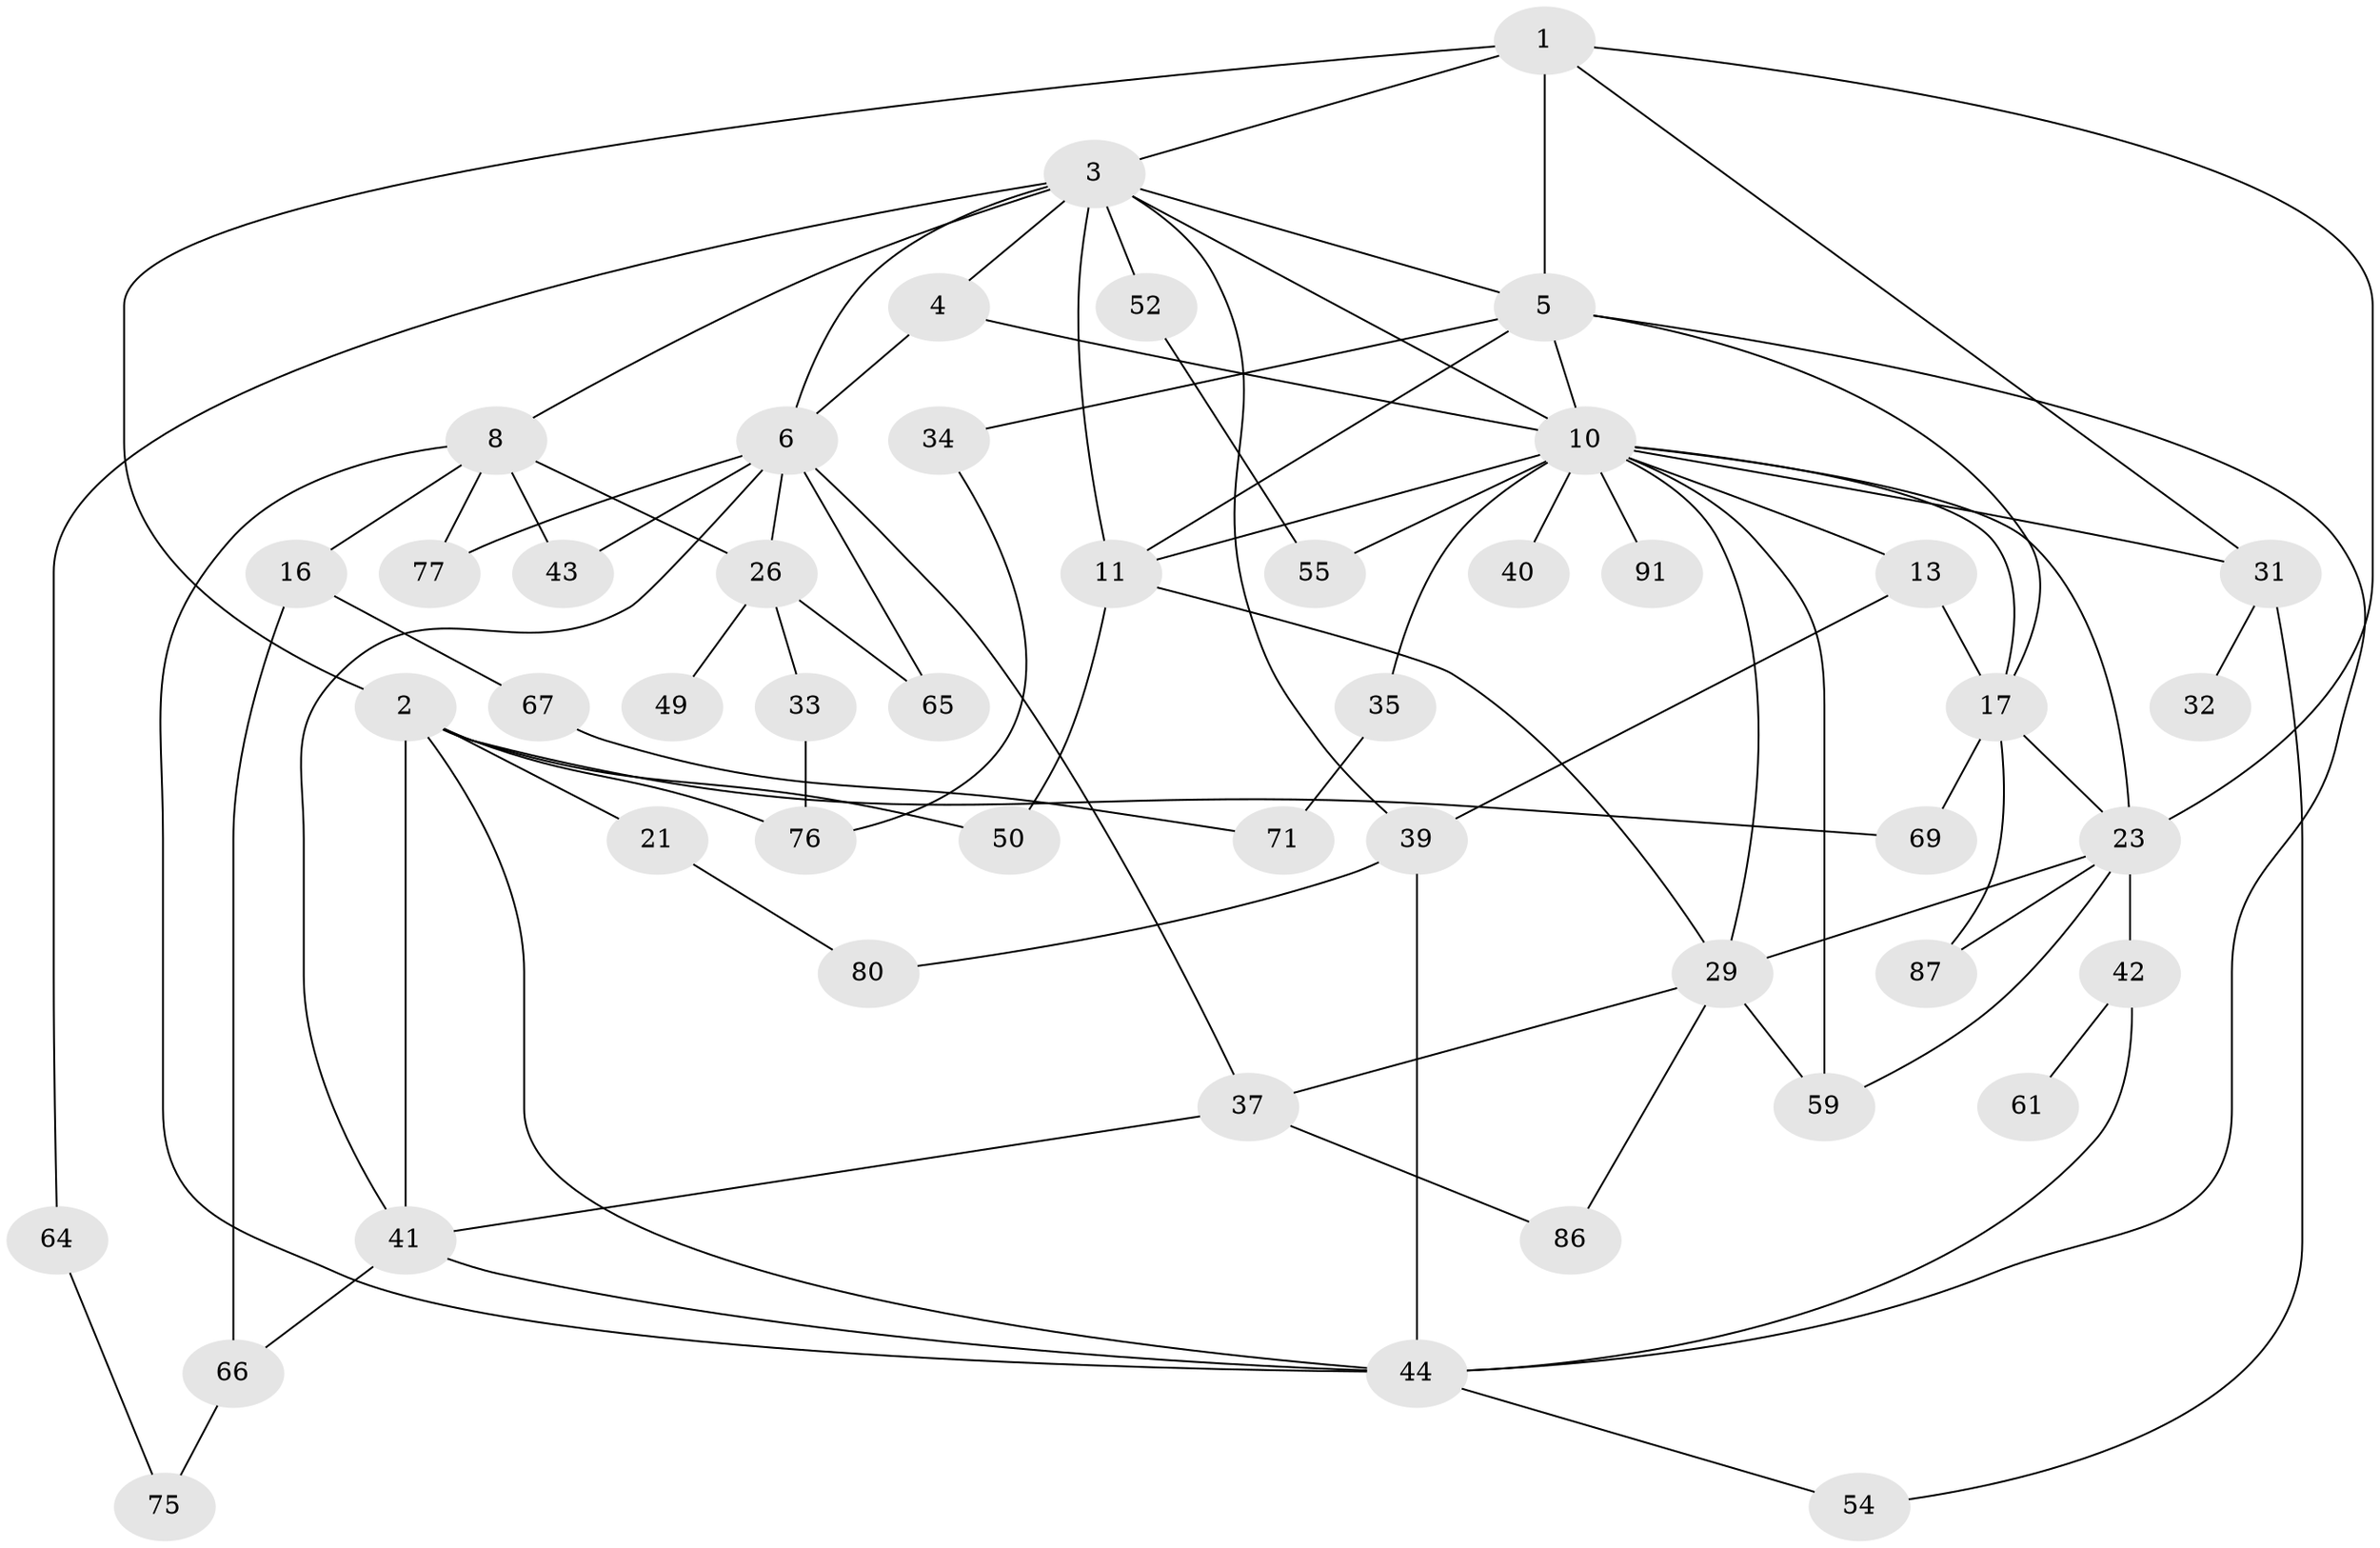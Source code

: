 // original degree distribution, {5: 0.09375, 6: 0.020833333333333332, 8: 0.010416666666666666, 4: 0.11458333333333333, 3: 0.2604166666666667, 9: 0.010416666666666666, 2: 0.3541666666666667, 1: 0.13541666666666666}
// Generated by graph-tools (version 1.1) at 2025/13/03/09/25 04:13:31]
// undirected, 48 vertices, 87 edges
graph export_dot {
graph [start="1"]
  node [color=gray90,style=filled];
  1 [super="+22+36"];
  2 [super="+45"];
  3 [super="+14+19"];
  4;
  5 [super="+12+20"];
  6 [super="+51+7"];
  8 [super="+25+9"];
  10 [super="+18+53+70+83+15+28"];
  11 [super="+94"];
  13 [super="+57"];
  16;
  17 [super="+72"];
  21;
  23 [super="+68+24"];
  26;
  29 [super="+48+30+93"];
  31 [super="+73"];
  32;
  33;
  34;
  35;
  37 [super="+74"];
  39 [super="+63+79+85"];
  40 [super="+62"];
  41;
  42 [super="+60"];
  43;
  44 [super="+78+81"];
  49;
  50;
  52;
  54 [super="+92"];
  55;
  59;
  61;
  64 [super="+90"];
  65;
  66 [super="+84"];
  67;
  69;
  71;
  75;
  76;
  77 [super="+89"];
  80;
  86;
  87;
  91;
  1 -- 2;
  1 -- 3;
  1 -- 31;
  1 -- 5;
  1 -- 23;
  2 -- 21;
  2 -- 41;
  2 -- 50;
  2 -- 76;
  2 -- 69;
  2 -- 44;
  3 -- 4;
  3 -- 5;
  3 -- 8;
  3 -- 39;
  3 -- 64;
  3 -- 11;
  3 -- 10;
  3 -- 52;
  3 -- 6;
  4 -- 6;
  4 -- 10 [weight=2];
  5 -- 11;
  5 -- 17;
  5 -- 34;
  5 -- 44;
  5 -- 10;
  6 -- 37;
  6 -- 65;
  6 -- 41;
  6 -- 77;
  6 -- 26;
  6 -- 43;
  8 -- 16;
  8 -- 77;
  8 -- 26;
  8 -- 43;
  8 -- 44;
  10 -- 13;
  10 -- 91;
  10 -- 17;
  10 -- 55;
  10 -- 29 [weight=2];
  10 -- 40;
  10 -- 59;
  10 -- 35;
  10 -- 11;
  10 -- 31;
  10 -- 23;
  11 -- 50;
  11 -- 29;
  13 -- 17;
  13 -- 39;
  16 -- 67;
  16 -- 66;
  17 -- 87;
  17 -- 69;
  17 -- 23;
  21 -- 80;
  23 -- 42;
  23 -- 87;
  23 -- 59;
  23 -- 29;
  26 -- 33;
  26 -- 49;
  26 -- 65;
  29 -- 37;
  29 -- 86;
  29 -- 59;
  31 -- 32;
  31 -- 54;
  33 -- 76;
  34 -- 76;
  35 -- 71;
  37 -- 41;
  37 -- 86;
  39 -- 80;
  39 -- 44;
  41 -- 66;
  41 -- 44;
  42 -- 61;
  42 -- 44;
  44 -- 54;
  52 -- 55;
  64 -- 75;
  66 -- 75;
  67 -- 71;
}
